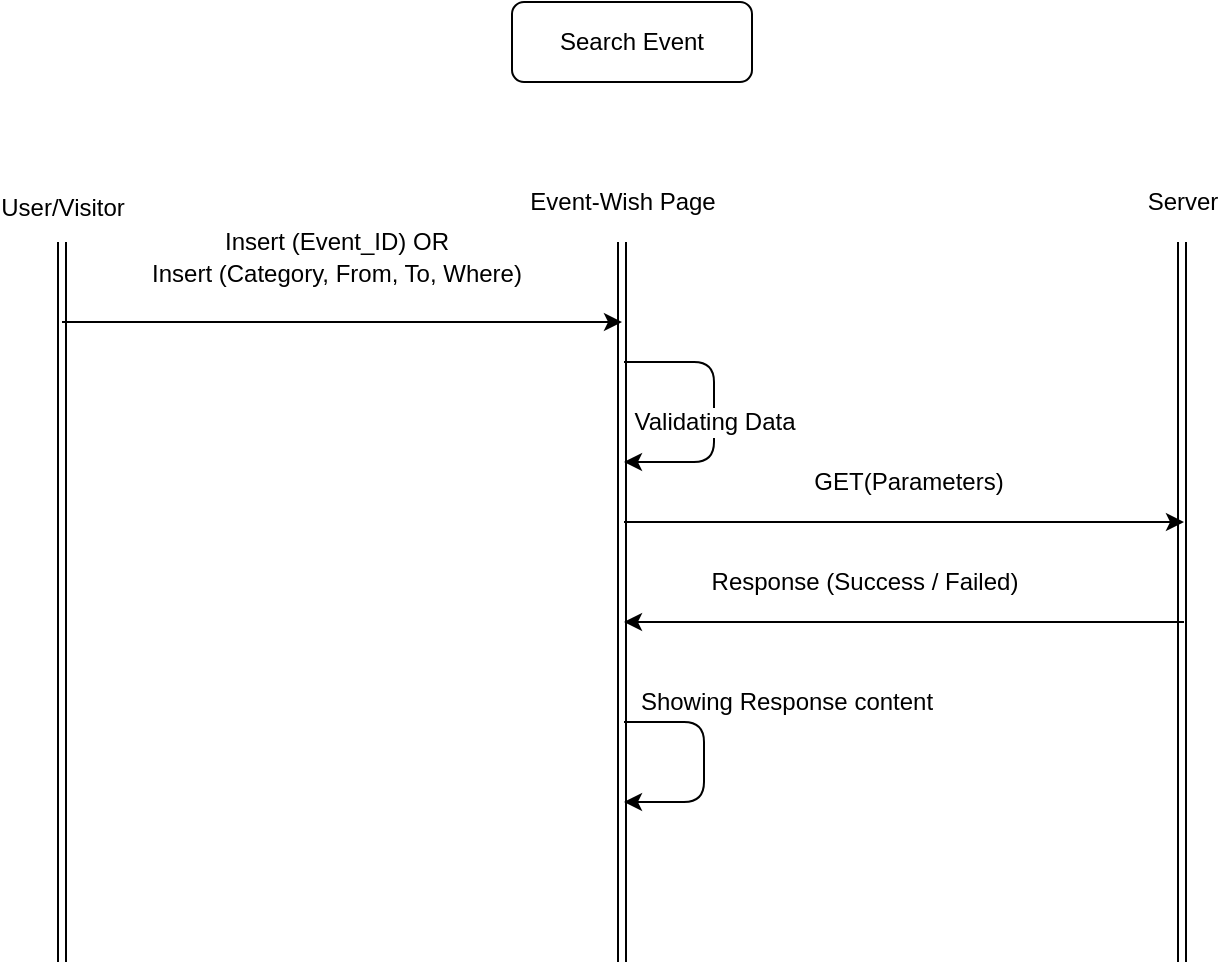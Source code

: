 <mxfile version="10.6.6" type="device"><diagram id="xX4B_b0AM_WJLQ9kRC9L" name="Page-1"><mxGraphModel dx="895" dy="433" grid="1" gridSize="10" guides="1" tooltips="1" connect="1" arrows="1" fold="1" page="1" pageScale="1" pageWidth="850" pageHeight="1100" math="0" shadow="0"><root><mxCell id="0"/><mxCell id="1" parent="0"/><mxCell id="TT_EVqhwfL8MeA2VCCXy-1" value="" style="shape=link;html=1;" edge="1" parent="1"><mxGeometry width="50" height="50" relative="1" as="geometry"><mxPoint x="144" y="570.0" as="sourcePoint"/><mxPoint x="144" y="210" as="targetPoint"/></mxGeometry></mxCell><mxCell id="TT_EVqhwfL8MeA2VCCXy-2" value="User/Visitor" style="text;html=1;resizable=0;points=[];align=center;verticalAlign=middle;labelBackgroundColor=#ffffff;" vertex="1" connectable="0" parent="TT_EVqhwfL8MeA2VCCXy-1"><mxGeometry x="0.918" y="-7" relative="1" as="geometry"><mxPoint x="-7" y="-32" as="offset"/></mxGeometry></mxCell><mxCell id="TT_EVqhwfL8MeA2VCCXy-3" value="" style="shape=link;html=1;" edge="1" parent="1"><mxGeometry width="50" height="50" relative="1" as="geometry"><mxPoint x="424" y="570.0" as="sourcePoint"/><mxPoint x="424" y="210" as="targetPoint"/></mxGeometry></mxCell><mxCell id="TT_EVqhwfL8MeA2VCCXy-4" value="Event-Wish Page" style="text;html=1;resizable=0;points=[];align=center;verticalAlign=middle;labelBackgroundColor=#ffffff;" vertex="1" connectable="0" parent="TT_EVqhwfL8MeA2VCCXy-3"><mxGeometry x="0.825" y="-7" relative="1" as="geometry"><mxPoint x="-7" y="-52" as="offset"/></mxGeometry></mxCell><mxCell id="TT_EVqhwfL8MeA2VCCXy-5" value="Search Event" style="rounded=1;whiteSpace=wrap;html=1;" vertex="1" parent="1"><mxGeometry x="369" y="90" width="120" height="40" as="geometry"/></mxCell><mxCell id="TT_EVqhwfL8MeA2VCCXy-6" value="" style="shape=link;html=1;" edge="1" parent="1"><mxGeometry width="50" height="50" relative="1" as="geometry"><mxPoint x="704" y="570.0" as="sourcePoint"/><mxPoint x="704" y="210" as="targetPoint"/></mxGeometry></mxCell><mxCell id="TT_EVqhwfL8MeA2VCCXy-7" value="Server" style="text;html=1;resizable=0;points=[];align=center;verticalAlign=middle;labelBackgroundColor=#ffffff;" vertex="1" connectable="0" parent="TT_EVqhwfL8MeA2VCCXy-6"><mxGeometry x="0.388" y="-1" relative="1" as="geometry"><mxPoint x="-1" y="-130.5" as="offset"/></mxGeometry></mxCell><mxCell id="TT_EVqhwfL8MeA2VCCXy-8" value="" style="endArrow=classic;html=1;" edge="1" parent="1"><mxGeometry width="50" height="50" relative="1" as="geometry"><mxPoint x="144" y="250.0" as="sourcePoint"/><mxPoint x="424" y="250.0" as="targetPoint"/></mxGeometry></mxCell><mxCell id="TT_EVqhwfL8MeA2VCCXy-9" value="Insert (Event_ID) OR" style="text;html=1;resizable=0;points=[];align=center;verticalAlign=middle;labelBackgroundColor=#ffffff;" vertex="1" connectable="0" parent="TT_EVqhwfL8MeA2VCCXy-8"><mxGeometry x="0.199" y="-4" relative="1" as="geometry"><mxPoint x="-31.5" y="-44" as="offset"/></mxGeometry></mxCell><mxCell id="TT_EVqhwfL8MeA2VCCXy-10" value="" style="endArrow=classic;html=1;" edge="1" parent="1"><mxGeometry width="50" height="50" relative="1" as="geometry"><mxPoint x="425" y="350.0" as="sourcePoint"/><mxPoint x="705" y="350.0" as="targetPoint"/></mxGeometry></mxCell><mxCell id="TT_EVqhwfL8MeA2VCCXy-11" value="GET(Parameters)" style="text;html=1;resizable=0;points=[];align=center;verticalAlign=middle;labelBackgroundColor=#ffffff;" vertex="1" connectable="0" parent="TT_EVqhwfL8MeA2VCCXy-10"><mxGeometry x="0.275" y="-4" relative="1" as="geometry"><mxPoint x="-37" y="-24" as="offset"/></mxGeometry></mxCell><mxCell id="TT_EVqhwfL8MeA2VCCXy-14" value="" style="endArrow=classic;html=1;" edge="1" parent="1"><mxGeometry width="50" height="50" relative="1" as="geometry"><mxPoint x="705" y="400.0" as="sourcePoint"/><mxPoint x="425" y="400.0" as="targetPoint"/></mxGeometry></mxCell><mxCell id="TT_EVqhwfL8MeA2VCCXy-15" value="Response (Success / Failed)" style="text;html=1;resizable=0;points=[];align=center;verticalAlign=middle;labelBackgroundColor=#ffffff;" vertex="1" connectable="0" parent="TT_EVqhwfL8MeA2VCCXy-14"><mxGeometry x="-0.124" y="5" relative="1" as="geometry"><mxPoint x="-37.5" y="-25" as="offset"/></mxGeometry></mxCell><mxCell id="TT_EVqhwfL8MeA2VCCXy-16" value="" style="endArrow=classic;html=1;" edge="1" parent="1"><mxGeometry width="50" height="50" relative="1" as="geometry"><mxPoint x="425" y="450.0" as="sourcePoint"/><mxPoint x="425" y="490.0" as="targetPoint"/><Array as="points"><mxPoint x="465" y="450"/><mxPoint x="465" y="490"/></Array></mxGeometry></mxCell><mxCell id="TT_EVqhwfL8MeA2VCCXy-17" value="Showing Response content" style="text;html=1;resizable=0;points=[];align=center;verticalAlign=middle;labelBackgroundColor=#ffffff;" vertex="1" connectable="0" parent="TT_EVqhwfL8MeA2VCCXy-16"><mxGeometry x="0.699" y="-4" relative="1" as="geometry"><mxPoint x="62.5" y="-46" as="offset"/></mxGeometry></mxCell><mxCell id="TT_EVqhwfL8MeA2VCCXy-18" value="" style="endArrow=classic;html=1;" edge="1" parent="1"><mxGeometry width="50" height="50" relative="1" as="geometry"><mxPoint x="425" y="270" as="sourcePoint"/><mxPoint x="425" y="320" as="targetPoint"/><Array as="points"><mxPoint x="470" y="270"/><mxPoint x="470" y="320"/></Array></mxGeometry></mxCell><mxCell id="TT_EVqhwfL8MeA2VCCXy-19" value="Validating Data" style="text;html=1;resizable=0;points=[];align=center;verticalAlign=middle;labelBackgroundColor=#ffffff;" vertex="1" connectable="0" parent="TT_EVqhwfL8MeA2VCCXy-18"><mxGeometry x="-0.48" y="-15" relative="1" as="geometry"><mxPoint x="8.5" y="15" as="offset"/></mxGeometry></mxCell><mxCell id="TT_EVqhwfL8MeA2VCCXy-20" value="Insert (Category, From, To, Where)" style="text;html=1;resizable=0;points=[];align=center;verticalAlign=middle;labelBackgroundColor=#ffffff;" vertex="1" connectable="0" parent="1"><mxGeometry x="308" y="250.0" as="geometry"><mxPoint x="-27" y="-24" as="offset"/></mxGeometry></mxCell></root></mxGraphModel></diagram></mxfile>